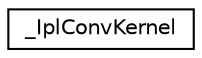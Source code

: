 digraph "Graphical Class Hierarchy"
{
 // LATEX_PDF_SIZE
  edge [fontname="Helvetica",fontsize="10",labelfontname="Helvetica",labelfontsize="10"];
  node [fontname="Helvetica",fontsize="10",shape=record];
  rankdir="LR";
  Node0 [label="_IplConvKernel",height=0.2,width=0.4,color="black", fillcolor="white", style="filled",URL="$struct___ipl_conv_kernel.html",tooltip=" "];
}

